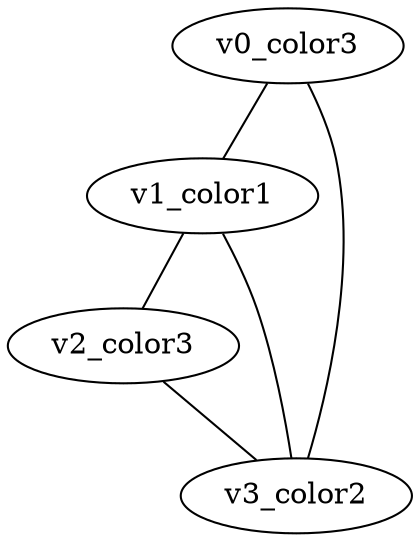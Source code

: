 // Coloring produced by graphlab
graph gn4_color {
v0 -- v1;
v1 -- v2;
v0 -- v3;
v2 -- v3;
v1 -- v3;
v0 [label = "v0_color3"];
v1 [label = "v1_color1"];
v2 [label = "v2_color3"];
v3 [label = "v3_color2"];
}
// vertices = 4
// edges = 5
// number_of_colors = 3
// runtime = 0 sec
// memory = 11 MB
